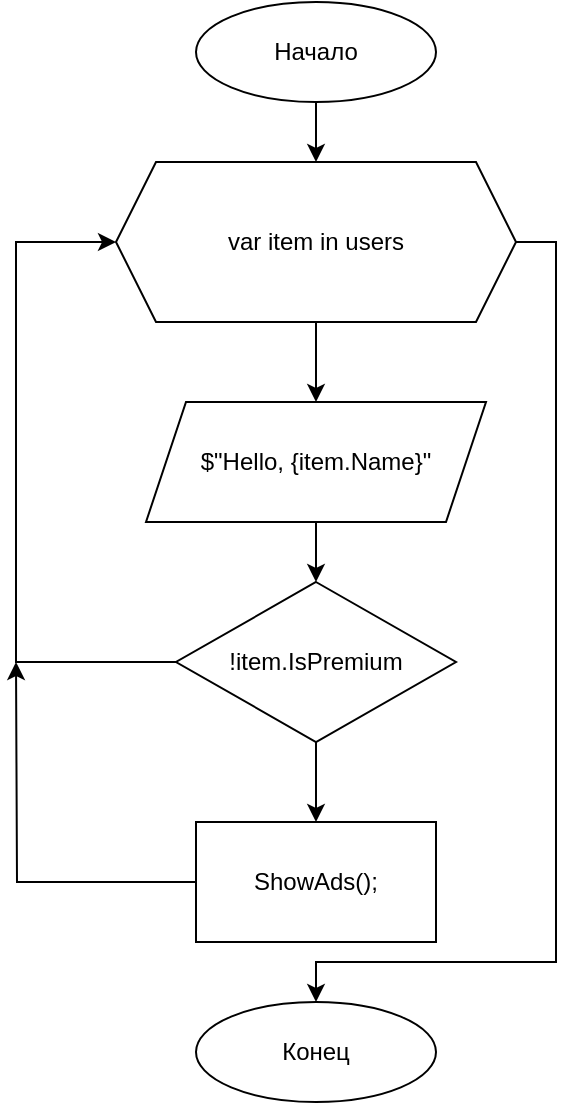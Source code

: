 <mxfile version="16.4.5" type="github">
  <diagram id="Wa9q6WMrwmBa0NdEJrAI" name="Page-1">
    <mxGraphModel dx="998" dy="580" grid="1" gridSize="10" guides="1" tooltips="1" connect="1" arrows="1" fold="1" page="1" pageScale="1" pageWidth="827" pageHeight="1169" math="0" shadow="0">
      <root>
        <mxCell id="0" />
        <mxCell id="1" parent="0" />
        <mxCell id="abkBSfwsFrkiCuZ66r6--3" style="edgeStyle=orthogonalEdgeStyle;rounded=0;orthogonalLoop=1;jettySize=auto;html=1;exitX=0.5;exitY=1;exitDx=0;exitDy=0;entryX=0.5;entryY=0;entryDx=0;entryDy=0;" edge="1" parent="1" source="abkBSfwsFrkiCuZ66r6--1" target="abkBSfwsFrkiCuZ66r6--2">
          <mxGeometry relative="1" as="geometry" />
        </mxCell>
        <mxCell id="abkBSfwsFrkiCuZ66r6--1" value="Начало" style="ellipse;whiteSpace=wrap;html=1;" vertex="1" parent="1">
          <mxGeometry x="300" y="20" width="120" height="50" as="geometry" />
        </mxCell>
        <mxCell id="abkBSfwsFrkiCuZ66r6--5" style="edgeStyle=orthogonalEdgeStyle;rounded=0;orthogonalLoop=1;jettySize=auto;html=1;exitX=0.5;exitY=1;exitDx=0;exitDy=0;entryX=0.5;entryY=0;entryDx=0;entryDy=0;" edge="1" parent="1" source="abkBSfwsFrkiCuZ66r6--2" target="abkBSfwsFrkiCuZ66r6--4">
          <mxGeometry relative="1" as="geometry" />
        </mxCell>
        <mxCell id="abkBSfwsFrkiCuZ66r6--15" style="edgeStyle=orthogonalEdgeStyle;rounded=0;orthogonalLoop=1;jettySize=auto;html=1;exitX=1;exitY=0.5;exitDx=0;exitDy=0;entryX=0.5;entryY=0;entryDx=0;entryDy=0;" edge="1" parent="1" source="abkBSfwsFrkiCuZ66r6--2" target="abkBSfwsFrkiCuZ66r6--14">
          <mxGeometry relative="1" as="geometry">
            <Array as="points">
              <mxPoint x="480" y="140" />
              <mxPoint x="480" y="500" />
              <mxPoint x="360" y="500" />
            </Array>
          </mxGeometry>
        </mxCell>
        <mxCell id="abkBSfwsFrkiCuZ66r6--2" value="var item in users" style="shape=hexagon;perimeter=hexagonPerimeter2;whiteSpace=wrap;html=1;fixedSize=1;" vertex="1" parent="1">
          <mxGeometry x="260" y="100" width="200" height="80" as="geometry" />
        </mxCell>
        <mxCell id="abkBSfwsFrkiCuZ66r6--8" value="" style="edgeStyle=orthogonalEdgeStyle;rounded=0;orthogonalLoop=1;jettySize=auto;html=1;" edge="1" parent="1" source="abkBSfwsFrkiCuZ66r6--4" target="abkBSfwsFrkiCuZ66r6--6">
          <mxGeometry relative="1" as="geometry" />
        </mxCell>
        <mxCell id="abkBSfwsFrkiCuZ66r6--4" value="$&quot;Hello, {item.Name}&quot;" style="shape=parallelogram;perimeter=parallelogramPerimeter;whiteSpace=wrap;html=1;fixedSize=1;" vertex="1" parent="1">
          <mxGeometry x="275" y="220" width="170" height="60" as="geometry" />
        </mxCell>
        <mxCell id="abkBSfwsFrkiCuZ66r6--11" value="" style="edgeStyle=orthogonalEdgeStyle;rounded=0;orthogonalLoop=1;jettySize=auto;html=1;" edge="1" parent="1" source="abkBSfwsFrkiCuZ66r6--6" target="abkBSfwsFrkiCuZ66r6--10">
          <mxGeometry relative="1" as="geometry" />
        </mxCell>
        <mxCell id="abkBSfwsFrkiCuZ66r6--12" style="edgeStyle=orthogonalEdgeStyle;rounded=0;orthogonalLoop=1;jettySize=auto;html=1;entryX=0;entryY=0.5;entryDx=0;entryDy=0;" edge="1" parent="1" source="abkBSfwsFrkiCuZ66r6--6" target="abkBSfwsFrkiCuZ66r6--2">
          <mxGeometry relative="1" as="geometry">
            <Array as="points">
              <mxPoint x="210" y="350" />
              <mxPoint x="210" y="140" />
            </Array>
          </mxGeometry>
        </mxCell>
        <mxCell id="abkBSfwsFrkiCuZ66r6--6" value="!item.IsPremium" style="rhombus;whiteSpace=wrap;html=1;" vertex="1" parent="1">
          <mxGeometry x="290" y="310" width="140" height="80" as="geometry" />
        </mxCell>
        <mxCell id="abkBSfwsFrkiCuZ66r6--13" style="edgeStyle=orthogonalEdgeStyle;rounded=0;orthogonalLoop=1;jettySize=auto;html=1;" edge="1" parent="1" source="abkBSfwsFrkiCuZ66r6--10">
          <mxGeometry relative="1" as="geometry">
            <mxPoint x="210" y="350" as="targetPoint" />
          </mxGeometry>
        </mxCell>
        <mxCell id="abkBSfwsFrkiCuZ66r6--10" value="ShowAds();" style="whiteSpace=wrap;html=1;" vertex="1" parent="1">
          <mxGeometry x="300" y="430" width="120" height="60" as="geometry" />
        </mxCell>
        <mxCell id="abkBSfwsFrkiCuZ66r6--14" value="Конец" style="ellipse;whiteSpace=wrap;html=1;" vertex="1" parent="1">
          <mxGeometry x="300" y="520" width="120" height="50" as="geometry" />
        </mxCell>
      </root>
    </mxGraphModel>
  </diagram>
</mxfile>
